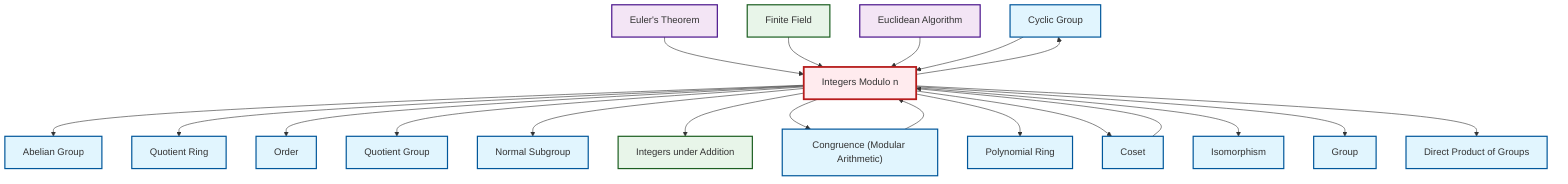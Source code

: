 graph TD
    classDef definition fill:#e1f5fe,stroke:#01579b,stroke-width:2px
    classDef theorem fill:#f3e5f5,stroke:#4a148c,stroke-width:2px
    classDef axiom fill:#fff3e0,stroke:#e65100,stroke-width:2px
    classDef example fill:#e8f5e9,stroke:#1b5e20,stroke-width:2px
    classDef current fill:#ffebee,stroke:#b71c1c,stroke-width:3px
    def-group["Group"]:::definition
    def-cyclic-group["Cyclic Group"]:::definition
    def-normal-subgroup["Normal Subgroup"]:::definition
    ex-integers-addition["Integers under Addition"]:::example
    def-quotient-group["Quotient Group"]:::definition
    def-congruence["Congruence (Modular Arithmetic)"]:::definition
    def-polynomial-ring["Polynomial Ring"]:::definition
    ex-quotient-integers-mod-n["Integers Modulo n"]:::example
    def-direct-product["Direct Product of Groups"]:::definition
    def-isomorphism["Isomorphism"]:::definition
    def-order["Order"]:::definition
    def-abelian-group["Abelian Group"]:::definition
    ex-finite-field["Finite Field"]:::example
    def-coset["Coset"]:::definition
    thm-euclidean-algorithm["Euclidean Algorithm"]:::theorem
    def-quotient-ring["Quotient Ring"]:::definition
    thm-euler["Euler's Theorem"]:::theorem
    ex-quotient-integers-mod-n --> def-abelian-group
    ex-quotient-integers-mod-n --> def-quotient-ring
    ex-quotient-integers-mod-n --> def-order
    ex-quotient-integers-mod-n --> def-quotient-group
    ex-quotient-integers-mod-n --> def-normal-subgroup
    ex-quotient-integers-mod-n --> ex-integers-addition
    ex-quotient-integers-mod-n --> def-congruence
    thm-euler --> ex-quotient-integers-mod-n
    ex-quotient-integers-mod-n --> def-polynomial-ring
    ex-finite-field --> ex-quotient-integers-mod-n
    ex-quotient-integers-mod-n --> def-cyclic-group
    thm-euclidean-algorithm --> ex-quotient-integers-mod-n
    def-coset --> ex-quotient-integers-mod-n
    ex-quotient-integers-mod-n --> def-coset
    ex-quotient-integers-mod-n --> def-isomorphism
    def-congruence --> ex-quotient-integers-mod-n
    def-cyclic-group --> ex-quotient-integers-mod-n
    ex-quotient-integers-mod-n --> def-group
    ex-quotient-integers-mod-n --> def-direct-product
    class ex-quotient-integers-mod-n current